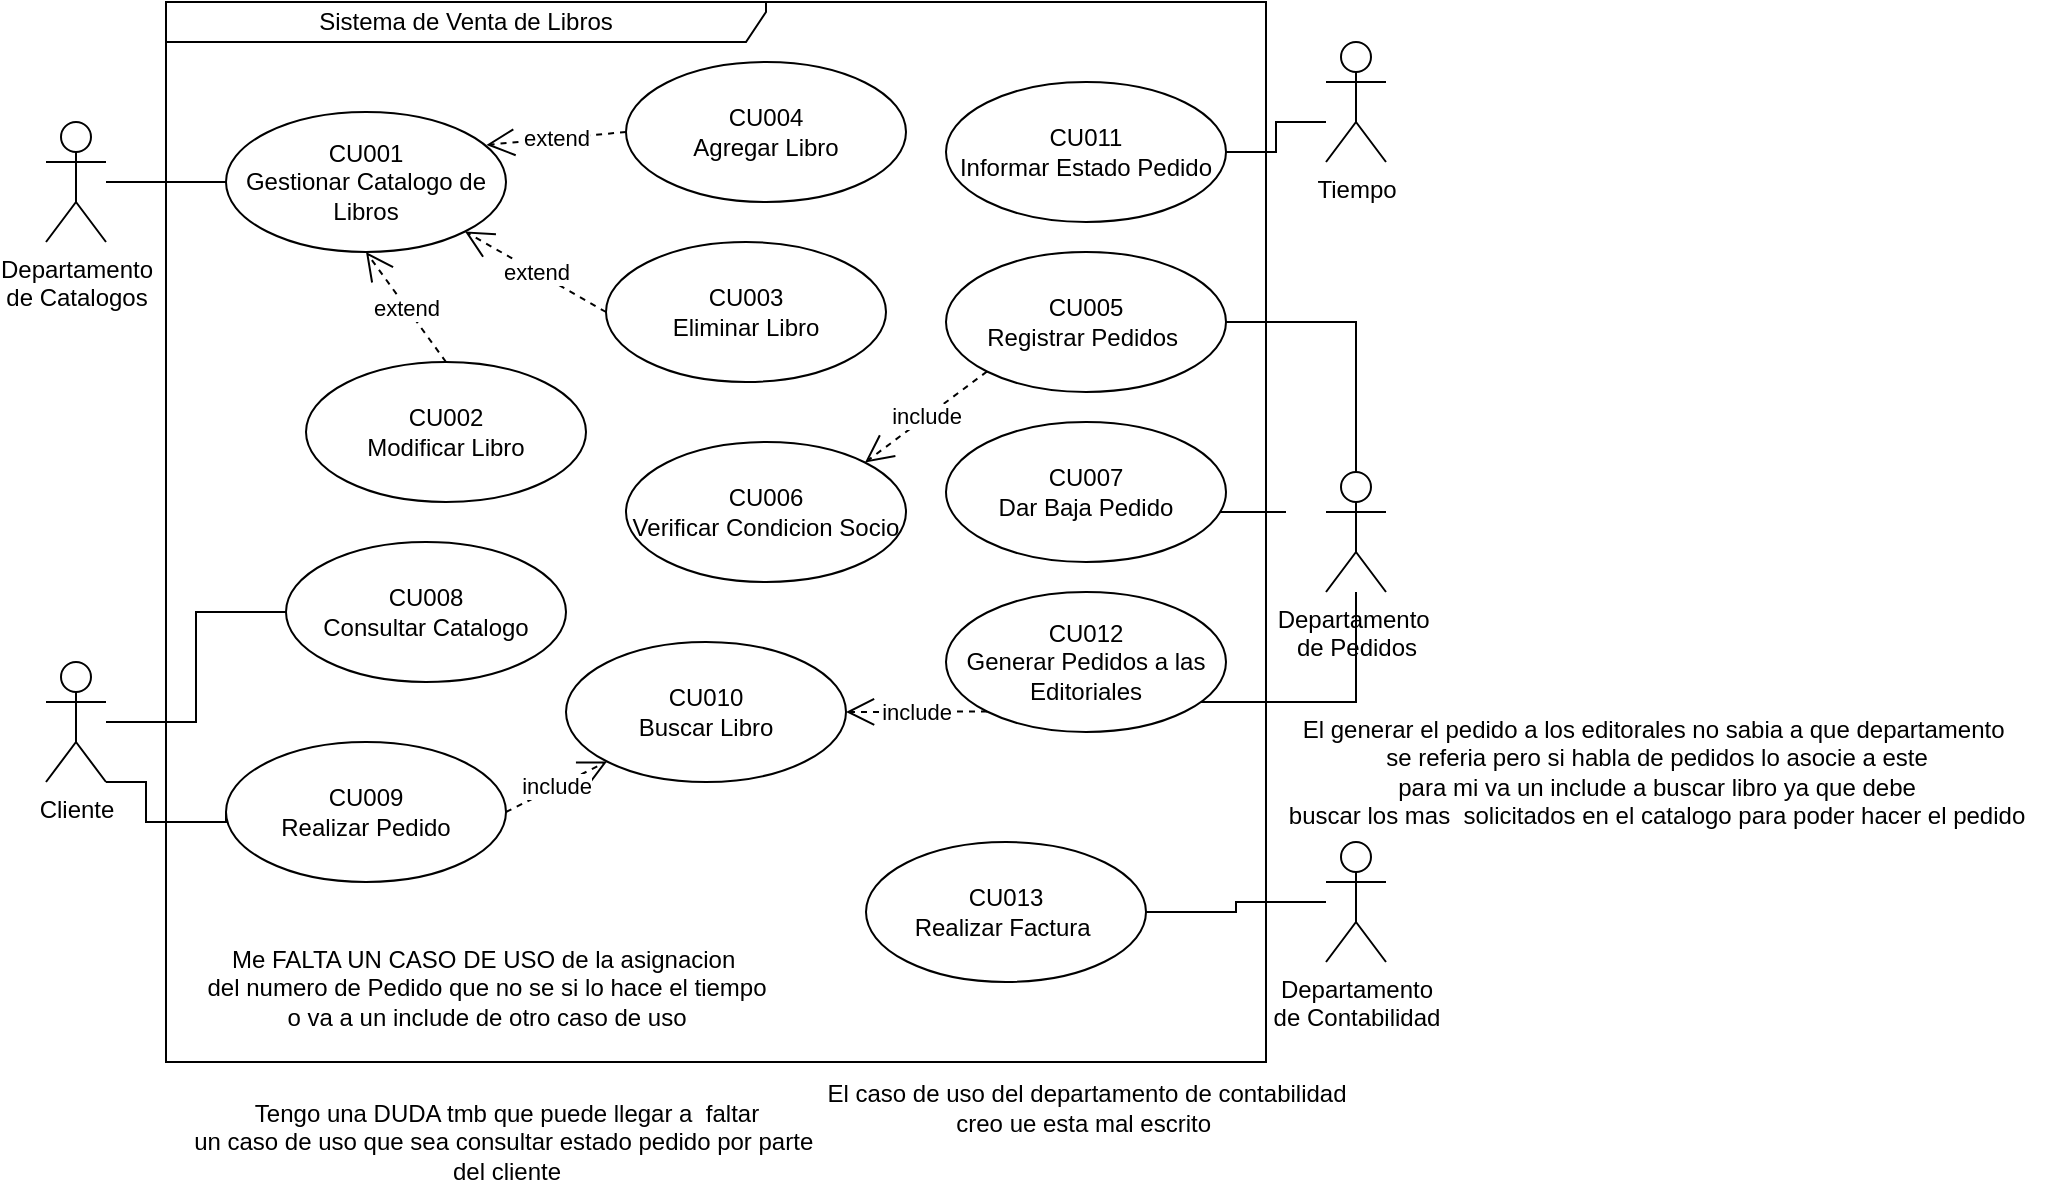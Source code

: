 <mxfile version="22.0.2" type="device">
  <diagram name="Página-1" id="l1YOqcddiJq5dFhcQ3fS">
    <mxGraphModel dx="744" dy="887" grid="1" gridSize="10" guides="1" tooltips="1" connect="1" arrows="1" fold="1" page="1" pageScale="1" pageWidth="827" pageHeight="1169" math="0" shadow="0">
      <root>
        <mxCell id="0" />
        <mxCell id="1" parent="0" />
        <mxCell id="-L0qhA1PuAfOBgQK1tSy-1" value="Sistema de Venta de Libros" style="shape=umlFrame;whiteSpace=wrap;html=1;pointerEvents=0;width=300;height=20;" parent="1" vertex="1">
          <mxGeometry x="90" y="570" width="550" height="530" as="geometry" />
        </mxCell>
        <mxCell id="-L0qhA1PuAfOBgQK1tSy-8" style="edgeStyle=orthogonalEdgeStyle;rounded=0;orthogonalLoop=1;jettySize=auto;html=1;entryX=0;entryY=0.5;entryDx=0;entryDy=0;endArrow=none;endFill=0;" parent="1" source="-L0qhA1PuAfOBgQK1tSy-2" target="-L0qhA1PuAfOBgQK1tSy-4" edge="1">
          <mxGeometry relative="1" as="geometry" />
        </mxCell>
        <mxCell id="-L0qhA1PuAfOBgQK1tSy-2" value="Departamento&lt;br&gt;de Catalogos" style="shape=umlActor;verticalLabelPosition=bottom;verticalAlign=top;html=1;" parent="1" vertex="1">
          <mxGeometry x="30" y="630" width="30" height="60" as="geometry" />
        </mxCell>
        <mxCell id="-L0qhA1PuAfOBgQK1tSy-4" value="CU001&lt;br&gt;Gestionar Catalogo de Libros" style="ellipse;whiteSpace=wrap;html=1;" parent="1" vertex="1">
          <mxGeometry x="120" y="625" width="140" height="70" as="geometry" />
        </mxCell>
        <mxCell id="-L0qhA1PuAfOBgQK1tSy-5" value="CU002&lt;br&gt;Modificar Libro" style="ellipse;whiteSpace=wrap;html=1;" parent="1" vertex="1">
          <mxGeometry x="160" y="750" width="140" height="70" as="geometry" />
        </mxCell>
        <mxCell id="-L0qhA1PuAfOBgQK1tSy-6" value="CU003&lt;br&gt;Eliminar Libro" style="ellipse;whiteSpace=wrap;html=1;" parent="1" vertex="1">
          <mxGeometry x="310" y="690" width="140" height="70" as="geometry" />
        </mxCell>
        <mxCell id="-L0qhA1PuAfOBgQK1tSy-7" value="CU004&lt;br&gt;Agregar Libro" style="ellipse;whiteSpace=wrap;html=1;" parent="1" vertex="1">
          <mxGeometry x="320" y="600" width="140" height="70" as="geometry" />
        </mxCell>
        <mxCell id="-L0qhA1PuAfOBgQK1tSy-9" value="extend" style="endArrow=open;endSize=12;dashed=1;html=1;rounded=0;exitX=0.5;exitY=0;exitDx=0;exitDy=0;entryX=0.5;entryY=1;entryDx=0;entryDy=0;" parent="1" source="-L0qhA1PuAfOBgQK1tSy-5" target="-L0qhA1PuAfOBgQK1tSy-4" edge="1">
          <mxGeometry width="160" relative="1" as="geometry">
            <mxPoint x="270" y="1180" as="sourcePoint" />
            <mxPoint x="430" y="1180" as="targetPoint" />
          </mxGeometry>
        </mxCell>
        <mxCell id="-L0qhA1PuAfOBgQK1tSy-10" value="extend" style="endArrow=open;endSize=12;dashed=1;html=1;rounded=0;exitX=0;exitY=0.5;exitDx=0;exitDy=0;entryX=1;entryY=1;entryDx=0;entryDy=0;" parent="1" source="-L0qhA1PuAfOBgQK1tSy-6" target="-L0qhA1PuAfOBgQK1tSy-4" edge="1">
          <mxGeometry width="160" relative="1" as="geometry">
            <mxPoint x="240" y="760" as="sourcePoint" />
            <mxPoint x="220" y="705" as="targetPoint" />
          </mxGeometry>
        </mxCell>
        <mxCell id="-L0qhA1PuAfOBgQK1tSy-11" value="extend" style="endArrow=open;endSize=12;dashed=1;html=1;rounded=0;exitX=0;exitY=0.5;exitDx=0;exitDy=0;entryX=0.93;entryY=0.235;entryDx=0;entryDy=0;entryPerimeter=0;" parent="1" source="-L0qhA1PuAfOBgQK1tSy-7" target="-L0qhA1PuAfOBgQK1tSy-4" edge="1">
          <mxGeometry width="160" relative="1" as="geometry">
            <mxPoint x="340" y="735" as="sourcePoint" />
            <mxPoint x="270" y="695" as="targetPoint" />
          </mxGeometry>
        </mxCell>
        <mxCell id="-L0qhA1PuAfOBgQK1tSy-12" value="Departamento&amp;nbsp;&lt;br&gt;de Pedidos" style="shape=umlActor;verticalLabelPosition=bottom;verticalAlign=top;html=1;" parent="1" vertex="1">
          <mxGeometry x="670" y="805" width="30" height="60" as="geometry" />
        </mxCell>
        <mxCell id="-L0qhA1PuAfOBgQK1tSy-13" value="CU005&lt;br&gt;Registrar Pedidos&amp;nbsp;" style="ellipse;whiteSpace=wrap;html=1;" parent="1" vertex="1">
          <mxGeometry x="480" y="695" width="140" height="70" as="geometry" />
        </mxCell>
        <mxCell id="-L0qhA1PuAfOBgQK1tSy-14" value="CU006&lt;br&gt;Verificar Condicion Socio" style="ellipse;whiteSpace=wrap;html=1;" parent="1" vertex="1">
          <mxGeometry x="320" y="790" width="140" height="70" as="geometry" />
        </mxCell>
        <mxCell id="-L0qhA1PuAfOBgQK1tSy-15" style="edgeStyle=orthogonalEdgeStyle;rounded=0;orthogonalLoop=1;jettySize=auto;html=1;entryX=0.5;entryY=0;entryDx=0;entryDy=0;entryPerimeter=0;endArrow=none;endFill=0;" parent="1" source="-L0qhA1PuAfOBgQK1tSy-13" target="-L0qhA1PuAfOBgQK1tSy-12" edge="1">
          <mxGeometry relative="1" as="geometry" />
        </mxCell>
        <mxCell id="-L0qhA1PuAfOBgQK1tSy-17" value="CU007&lt;br&gt;Dar Baja Pedido" style="ellipse;whiteSpace=wrap;html=1;" parent="1" vertex="1">
          <mxGeometry x="480" y="780" width="140" height="70" as="geometry" />
        </mxCell>
        <mxCell id="-L0qhA1PuAfOBgQK1tSy-18" value="include" style="endArrow=open;endSize=12;dashed=1;html=1;rounded=0;exitX=0;exitY=1;exitDx=0;exitDy=0;entryX=1;entryY=0;entryDx=0;entryDy=0;" parent="1" source="-L0qhA1PuAfOBgQK1tSy-13" target="-L0qhA1PuAfOBgQK1tSy-14" edge="1">
          <mxGeometry width="160" relative="1" as="geometry">
            <mxPoint x="340" y="860" as="sourcePoint" />
            <mxPoint x="500" y="860" as="targetPoint" />
          </mxGeometry>
        </mxCell>
        <mxCell id="-L0qhA1PuAfOBgQK1tSy-19" style="edgeStyle=orthogonalEdgeStyle;rounded=0;orthogonalLoop=1;jettySize=auto;html=1;endArrow=none;endFill=0;" parent="1" source="-L0qhA1PuAfOBgQK1tSy-17" edge="1">
          <mxGeometry relative="1" as="geometry">
            <mxPoint x="650" y="825" as="targetPoint" />
            <Array as="points">
              <mxPoint x="610" y="825" />
            </Array>
          </mxGeometry>
        </mxCell>
        <mxCell id="-L0qhA1PuAfOBgQK1tSy-25" style="edgeStyle=orthogonalEdgeStyle;rounded=0;orthogonalLoop=1;jettySize=auto;html=1;entryX=0;entryY=0.5;entryDx=0;entryDy=0;endArrow=none;endFill=0;" parent="1" source="-L0qhA1PuAfOBgQK1tSy-20" target="-L0qhA1PuAfOBgQK1tSy-22" edge="1">
          <mxGeometry relative="1" as="geometry" />
        </mxCell>
        <mxCell id="-L0qhA1PuAfOBgQK1tSy-26" style="edgeStyle=orthogonalEdgeStyle;rounded=0;orthogonalLoop=1;jettySize=auto;html=1;entryX=0;entryY=0.5;entryDx=0;entryDy=0;endArrow=none;endFill=0;exitX=1;exitY=1;exitDx=0;exitDy=0;exitPerimeter=0;" parent="1" source="-L0qhA1PuAfOBgQK1tSy-20" target="-L0qhA1PuAfOBgQK1tSy-21" edge="1">
          <mxGeometry relative="1" as="geometry">
            <mxPoint x="45" y="980" as="sourcePoint" />
            <Array as="points">
              <mxPoint x="80" y="960" />
              <mxPoint x="80" y="980" />
              <mxPoint x="120" y="980" />
            </Array>
          </mxGeometry>
        </mxCell>
        <mxCell id="-L0qhA1PuAfOBgQK1tSy-20" value="Cliente&lt;br&gt;" style="shape=umlActor;verticalLabelPosition=bottom;verticalAlign=top;html=1;" parent="1" vertex="1">
          <mxGeometry x="30" y="900" width="30" height="60" as="geometry" />
        </mxCell>
        <mxCell id="-L0qhA1PuAfOBgQK1tSy-21" value="CU009&lt;br&gt;Realizar Pedido" style="ellipse;whiteSpace=wrap;html=1;" parent="1" vertex="1">
          <mxGeometry x="120" y="940" width="140" height="70" as="geometry" />
        </mxCell>
        <mxCell id="-L0qhA1PuAfOBgQK1tSy-22" value="CU008&lt;br&gt;Consultar Catalogo" style="ellipse;whiteSpace=wrap;html=1;" parent="1" vertex="1">
          <mxGeometry x="150" y="840" width="140" height="70" as="geometry" />
        </mxCell>
        <mxCell id="-L0qhA1PuAfOBgQK1tSy-23" value="CU010&lt;br&gt;Buscar Libro" style="ellipse;whiteSpace=wrap;html=1;" parent="1" vertex="1">
          <mxGeometry x="290" y="890" width="140" height="70" as="geometry" />
        </mxCell>
        <mxCell id="-L0qhA1PuAfOBgQK1tSy-24" value="include" style="endArrow=open;endSize=12;dashed=1;html=1;rounded=0;exitX=1;exitY=0.5;exitDx=0;exitDy=0;entryX=0;entryY=1;entryDx=0;entryDy=0;" parent="1" source="-L0qhA1PuAfOBgQK1tSy-21" target="-L0qhA1PuAfOBgQK1tSy-23" edge="1">
          <mxGeometry width="160" relative="1" as="geometry">
            <mxPoint x="520" y="790" as="sourcePoint" />
            <mxPoint x="460" y="815" as="targetPoint" />
          </mxGeometry>
        </mxCell>
        <mxCell id="-L0qhA1PuAfOBgQK1tSy-27" value="Tiempo" style="shape=umlActor;verticalLabelPosition=bottom;verticalAlign=top;html=1;" parent="1" vertex="1">
          <mxGeometry x="670" y="590" width="30" height="60" as="geometry" />
        </mxCell>
        <mxCell id="-L0qhA1PuAfOBgQK1tSy-28" value="CU011&lt;br&gt;Informar Estado Pedido" style="ellipse;whiteSpace=wrap;html=1;" parent="1" vertex="1">
          <mxGeometry x="480" y="610" width="140" height="70" as="geometry" />
        </mxCell>
        <mxCell id="-L0qhA1PuAfOBgQK1tSy-29" style="edgeStyle=orthogonalEdgeStyle;rounded=0;orthogonalLoop=1;jettySize=auto;html=1;endArrow=none;endFill=0;" parent="1" source="-L0qhA1PuAfOBgQK1tSy-28" edge="1">
          <mxGeometry relative="1" as="geometry">
            <mxPoint x="670" y="630" as="targetPoint" />
            <Array as="points">
              <mxPoint x="645" y="645" />
              <mxPoint x="645" y="630" />
              <mxPoint x="670" y="630" />
            </Array>
          </mxGeometry>
        </mxCell>
        <mxCell id="-L0qhA1PuAfOBgQK1tSy-30" value="Departamento&lt;br&gt;de Contabilidad" style="shape=umlActor;verticalLabelPosition=bottom;verticalAlign=top;html=1;" parent="1" vertex="1">
          <mxGeometry x="670" y="990" width="30" height="60" as="geometry" />
        </mxCell>
        <mxCell id="-L0qhA1PuAfOBgQK1tSy-32" style="edgeStyle=orthogonalEdgeStyle;rounded=0;orthogonalLoop=1;jettySize=auto;html=1;endArrow=none;endFill=0;" parent="1" source="-L0qhA1PuAfOBgQK1tSy-31" target="-L0qhA1PuAfOBgQK1tSy-12" edge="1">
          <mxGeometry relative="1" as="geometry">
            <Array as="points">
              <mxPoint x="685" y="920" />
            </Array>
          </mxGeometry>
        </mxCell>
        <mxCell id="-L0qhA1PuAfOBgQK1tSy-31" value="CU012&lt;br&gt;Generar Pedidos a las Editoriales" style="ellipse;whiteSpace=wrap;html=1;" parent="1" vertex="1">
          <mxGeometry x="480" y="865" width="140" height="70" as="geometry" />
        </mxCell>
        <mxCell id="-L0qhA1PuAfOBgQK1tSy-33" value="include" style="endArrow=open;endSize=12;dashed=1;html=1;rounded=0;exitX=0;exitY=1;exitDx=0;exitDy=0;entryX=1;entryY=0.5;entryDx=0;entryDy=0;" parent="1" source="-L0qhA1PuAfOBgQK1tSy-31" target="-L0qhA1PuAfOBgQK1tSy-23" edge="1">
          <mxGeometry width="160" relative="1" as="geometry">
            <mxPoint x="270" y="985" as="sourcePoint" />
            <mxPoint x="325" y="950" as="targetPoint" />
          </mxGeometry>
        </mxCell>
        <mxCell id="-L0qhA1PuAfOBgQK1tSy-35" style="edgeStyle=orthogonalEdgeStyle;rounded=0;orthogonalLoop=1;jettySize=auto;html=1;endArrow=none;endFill=0;" parent="1" source="-L0qhA1PuAfOBgQK1tSy-34" target="-L0qhA1PuAfOBgQK1tSy-30" edge="1">
          <mxGeometry relative="1" as="geometry" />
        </mxCell>
        <mxCell id="-L0qhA1PuAfOBgQK1tSy-34" value="CU013&lt;br&gt;Realizar Factura&amp;nbsp;" style="ellipse;whiteSpace=wrap;html=1;" parent="1" vertex="1">
          <mxGeometry x="440" y="990" width="140" height="70" as="geometry" />
        </mxCell>
        <mxCell id="n5YCZpJYk2F4KTyPN3Ag-1" value="Me FALTA UN CASO DE USO de la asignacion&amp;nbsp;&lt;br&gt;del numero de Pedido que no se si lo hace el tiempo&lt;br&gt;o va a un include de otro caso de uso" style="text;html=1;align=center;verticalAlign=middle;resizable=0;points=[];autosize=1;strokeColor=none;fillColor=none;" vertex="1" parent="1">
          <mxGeometry x="100" y="1033" width="300" height="60" as="geometry" />
        </mxCell>
        <mxCell id="n5YCZpJYk2F4KTyPN3Ag-2" value="Tengo una DUDA tmb que puede llegar a&amp;nbsp; faltar&lt;br&gt;un caso de uso que sea consultar estado pedido por parte&amp;nbsp;&lt;br&gt;del cliente" style="text;html=1;align=center;verticalAlign=middle;resizable=0;points=[];autosize=1;strokeColor=none;fillColor=none;" vertex="1" parent="1">
          <mxGeometry x="90" y="1110" width="340" height="60" as="geometry" />
        </mxCell>
        <mxCell id="n5YCZpJYk2F4KTyPN3Ag-3" value="El caso de uso del departamento de contabilidad&lt;br&gt;creo ue esta mal escrito&amp;nbsp;" style="text;html=1;align=center;verticalAlign=middle;resizable=0;points=[];autosize=1;strokeColor=none;fillColor=none;" vertex="1" parent="1">
          <mxGeometry x="410" y="1103" width="280" height="40" as="geometry" />
        </mxCell>
        <mxCell id="n5YCZpJYk2F4KTyPN3Ag-4" value="El generar el pedido a los editorales no sabia a que departamento&amp;nbsp;&lt;br&gt;se referia pero si habla de pedidos lo asocie a este&lt;br&gt;para mi va un include a buscar libro ya que debe&lt;br&gt;buscar los mas&amp;nbsp; solicitados en el catalogo para poder hacer el pedido" style="text;html=1;align=center;verticalAlign=middle;resizable=0;points=[];autosize=1;strokeColor=none;fillColor=none;" vertex="1" parent="1">
          <mxGeometry x="640" y="920" width="390" height="70" as="geometry" />
        </mxCell>
      </root>
    </mxGraphModel>
  </diagram>
</mxfile>
